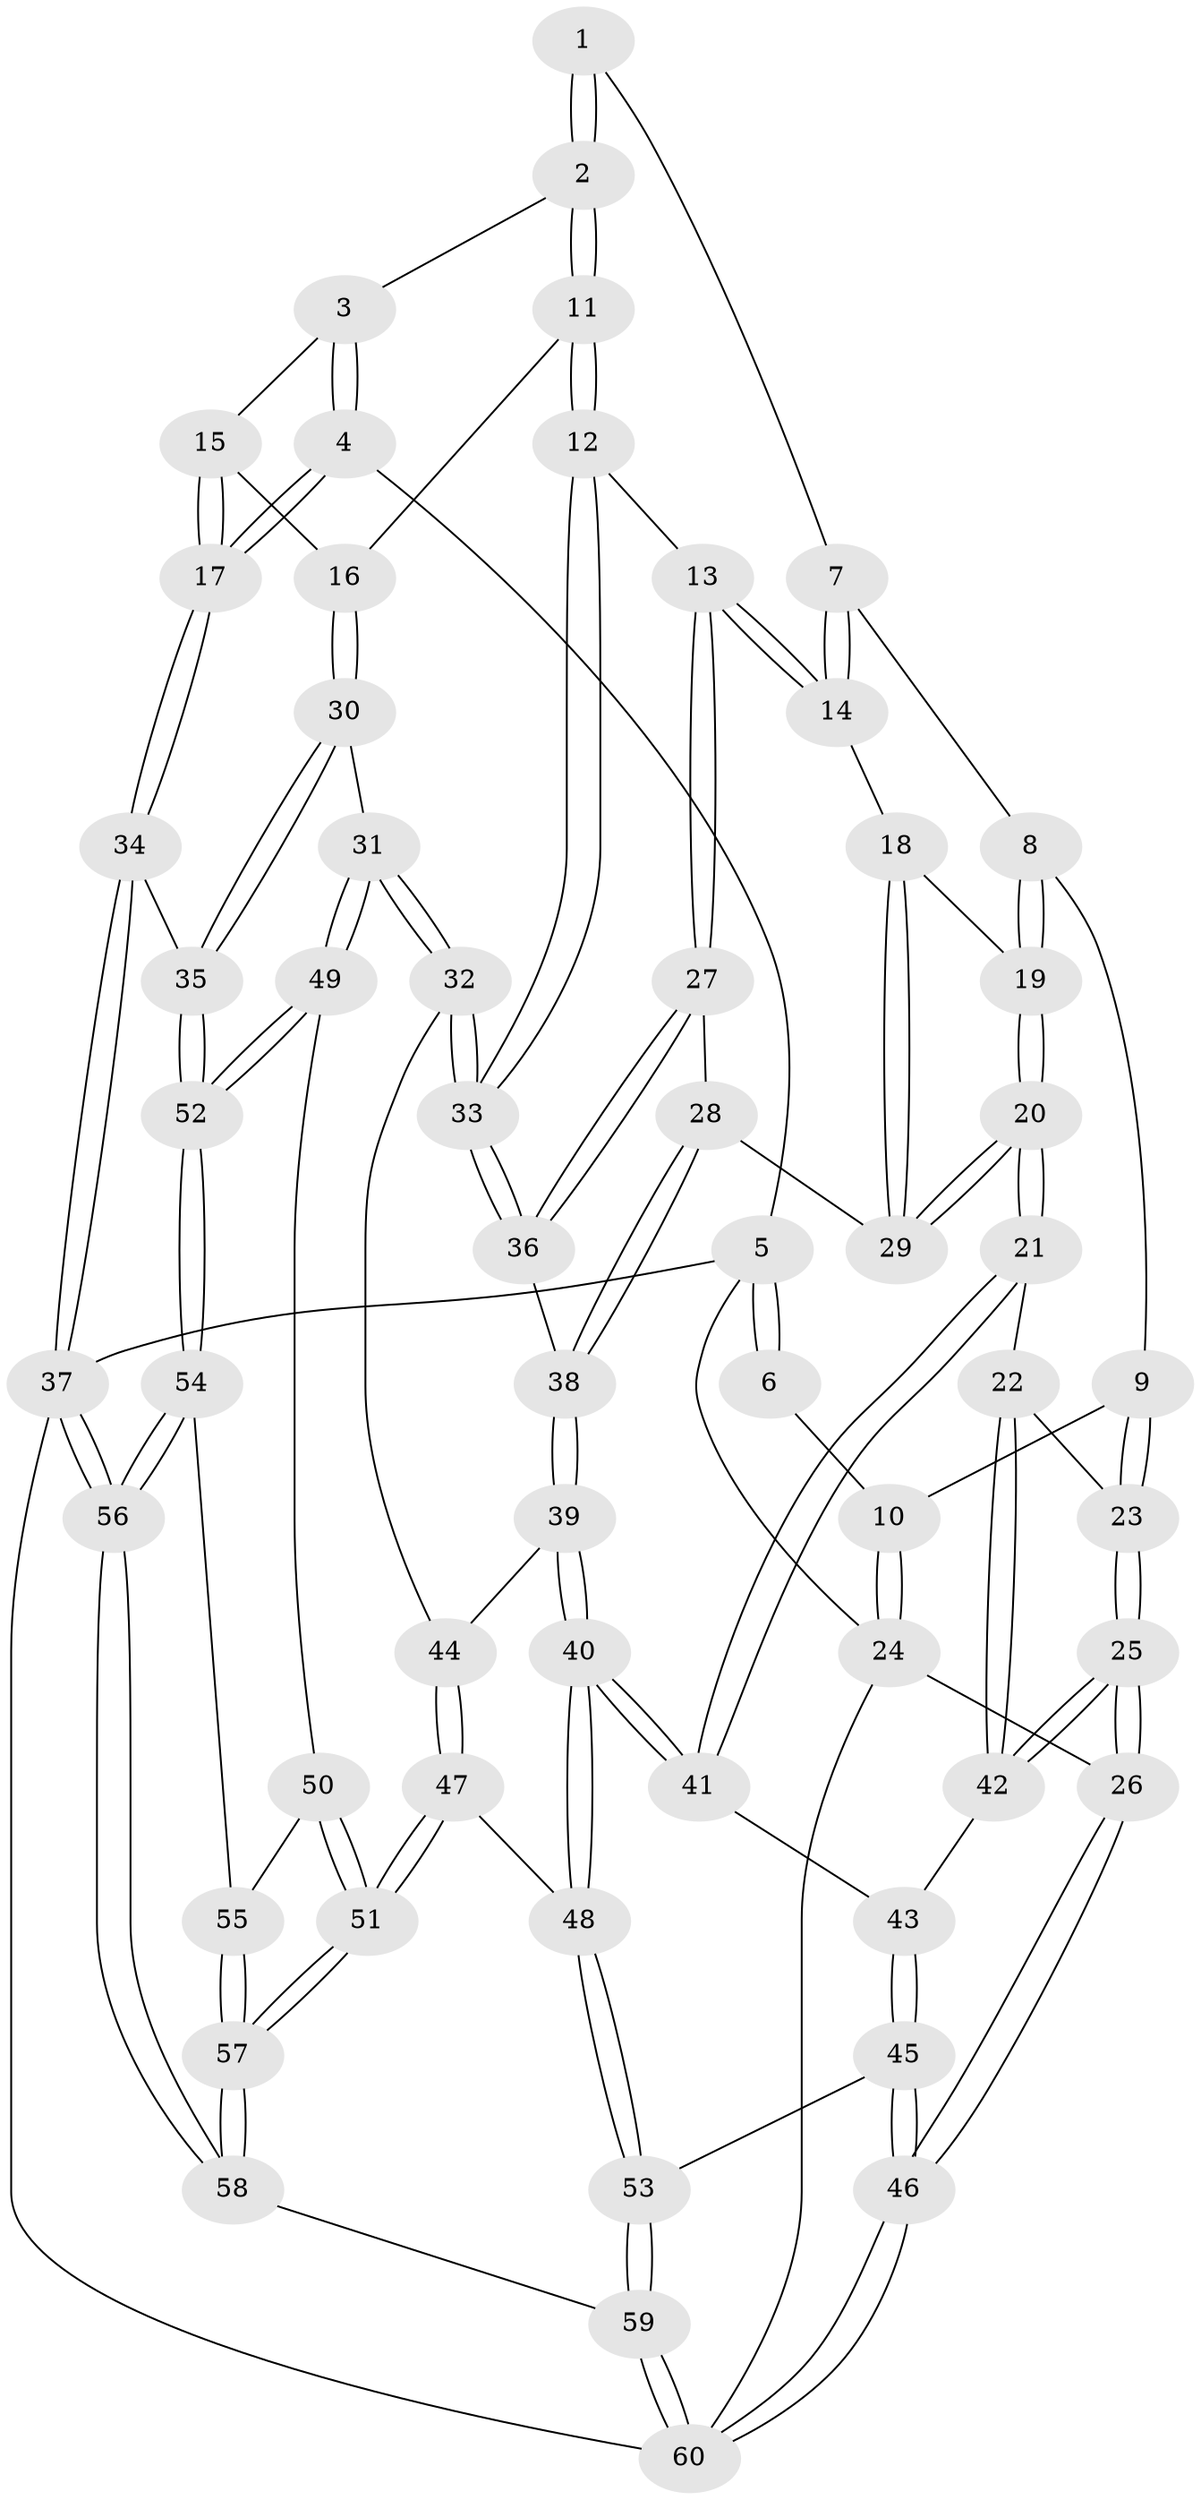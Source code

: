 // Generated by graph-tools (version 1.1) at 2025/16/03/09/25 04:16:55]
// undirected, 60 vertices, 147 edges
graph export_dot {
graph [start="1"]
  node [color=gray90,style=filled];
  1 [pos="+0.6073015043702646+0.16746449235093722"];
  2 [pos="+0.7637944042454773+0.2508744348205188"];
  3 [pos="+1+0"];
  4 [pos="+1+0"];
  5 [pos="+1+0"];
  6 [pos="+0.5591423966407576+0"];
  7 [pos="+0.5370775108019997+0.26173112939511706"];
  8 [pos="+0.33609251834542414+0.3176779468566113"];
  9 [pos="+0+0"];
  10 [pos="+0+0"];
  11 [pos="+0.7753003397024284+0.3933807749017626"];
  12 [pos="+0.7425569148791317+0.4147606204371279"];
  13 [pos="+0.604893679343166+0.43155897409694943"];
  14 [pos="+0.5960796645776678+0.4237814840998622"];
  15 [pos="+0.9088141583075764+0.37914175388324417"];
  16 [pos="+0.8108796720284397+0.4107621438512266"];
  17 [pos="+1+0.5347377594304576"];
  18 [pos="+0.5214171860622023+0.42854350798990215"];
  19 [pos="+0.348120165718667+0.4186964258045099"];
  20 [pos="+0.3357795526817132+0.4811686889065426"];
  21 [pos="+0.32357492885935374+0.5004121436567672"];
  22 [pos="+0.2800744272547884+0.50909603402075"];
  23 [pos="+0.1236507384068032+0.5027376059055647"];
  24 [pos="+0+0"];
  25 [pos="+0.027180178823364737+0.6456396180248686"];
  26 [pos="+0+0.7485658457192369"];
  27 [pos="+0.5853232687083847+0.5032549581758511"];
  28 [pos="+0.5139425055263073+0.5477529319816188"];
  29 [pos="+0.477432023086706+0.5302375421689982"];
  30 [pos="+0.9398221946826204+0.6211672408508122"];
  31 [pos="+0.7601341152094169+0.6785567435579488"];
  32 [pos="+0.705906806866408+0.6547334278774317"];
  33 [pos="+0.7043662124268333+0.6521676100443808"];
  34 [pos="+1+0.6233182889928872"];
  35 [pos="+1+0.6468243929431587"];
  36 [pos="+0.6641145347728679+0.6261499322140036"];
  37 [pos="+1+1"];
  38 [pos="+0.5133853085184942+0.6271422271374699"];
  39 [pos="+0.4856614854591484+0.6644088652230732"];
  40 [pos="+0.37612268978626057+0.7221789948752886"];
  41 [pos="+0.36657905774884697+0.7093843532246162"];
  42 [pos="+0.17357785777658707+0.6642656014572811"];
  43 [pos="+0.21908970763292354+0.6937189618171913"];
  44 [pos="+0.614813785891621+0.7349968591564208"];
  45 [pos="+0.14519686384702996+0.8472850262640138"];
  46 [pos="+0+0.9479426719350457"];
  47 [pos="+0.5973944823918063+0.7812044164020876"];
  48 [pos="+0.38224303772595397+0.7971348348978449"];
  49 [pos="+0.7661057444301582+0.7904032315919521"];
  50 [pos="+0.7331090611219816+0.8253856966269087"];
  51 [pos="+0.6399978866243471+0.8918735669205785"];
  52 [pos="+0.8869247196939885+0.8839690275449837"];
  53 [pos="+0.3718047081297512+0.8408582437289023"];
  54 [pos="+0.8877896417968564+0.8976944060995494"];
  55 [pos="+0.7867240332662632+0.9355433899369949"];
  56 [pos="+1+1"];
  57 [pos="+0.591420361591258+1"];
  58 [pos="+0.5455878896994211+1"];
  59 [pos="+0.46494115522243845+1"];
  60 [pos="+0+1"];
  1 -- 2;
  1 -- 2;
  1 -- 7;
  2 -- 3;
  2 -- 11;
  2 -- 11;
  3 -- 4;
  3 -- 4;
  3 -- 15;
  4 -- 5;
  4 -- 17;
  4 -- 17;
  5 -- 6;
  5 -- 6;
  5 -- 24;
  5 -- 37;
  6 -- 10;
  7 -- 8;
  7 -- 14;
  7 -- 14;
  8 -- 9;
  8 -- 19;
  8 -- 19;
  9 -- 10;
  9 -- 23;
  9 -- 23;
  10 -- 24;
  10 -- 24;
  11 -- 12;
  11 -- 12;
  11 -- 16;
  12 -- 13;
  12 -- 33;
  12 -- 33;
  13 -- 14;
  13 -- 14;
  13 -- 27;
  13 -- 27;
  14 -- 18;
  15 -- 16;
  15 -- 17;
  15 -- 17;
  16 -- 30;
  16 -- 30;
  17 -- 34;
  17 -- 34;
  18 -- 19;
  18 -- 29;
  18 -- 29;
  19 -- 20;
  19 -- 20;
  20 -- 21;
  20 -- 21;
  20 -- 29;
  20 -- 29;
  21 -- 22;
  21 -- 41;
  21 -- 41;
  22 -- 23;
  22 -- 42;
  22 -- 42;
  23 -- 25;
  23 -- 25;
  24 -- 26;
  24 -- 60;
  25 -- 26;
  25 -- 26;
  25 -- 42;
  25 -- 42;
  26 -- 46;
  26 -- 46;
  27 -- 28;
  27 -- 36;
  27 -- 36;
  28 -- 29;
  28 -- 38;
  28 -- 38;
  30 -- 31;
  30 -- 35;
  30 -- 35;
  31 -- 32;
  31 -- 32;
  31 -- 49;
  31 -- 49;
  32 -- 33;
  32 -- 33;
  32 -- 44;
  33 -- 36;
  33 -- 36;
  34 -- 35;
  34 -- 37;
  34 -- 37;
  35 -- 52;
  35 -- 52;
  36 -- 38;
  37 -- 56;
  37 -- 56;
  37 -- 60;
  38 -- 39;
  38 -- 39;
  39 -- 40;
  39 -- 40;
  39 -- 44;
  40 -- 41;
  40 -- 41;
  40 -- 48;
  40 -- 48;
  41 -- 43;
  42 -- 43;
  43 -- 45;
  43 -- 45;
  44 -- 47;
  44 -- 47;
  45 -- 46;
  45 -- 46;
  45 -- 53;
  46 -- 60;
  46 -- 60;
  47 -- 48;
  47 -- 51;
  47 -- 51;
  48 -- 53;
  48 -- 53;
  49 -- 50;
  49 -- 52;
  49 -- 52;
  50 -- 51;
  50 -- 51;
  50 -- 55;
  51 -- 57;
  51 -- 57;
  52 -- 54;
  52 -- 54;
  53 -- 59;
  53 -- 59;
  54 -- 55;
  54 -- 56;
  54 -- 56;
  55 -- 57;
  55 -- 57;
  56 -- 58;
  56 -- 58;
  57 -- 58;
  57 -- 58;
  58 -- 59;
  59 -- 60;
  59 -- 60;
}
